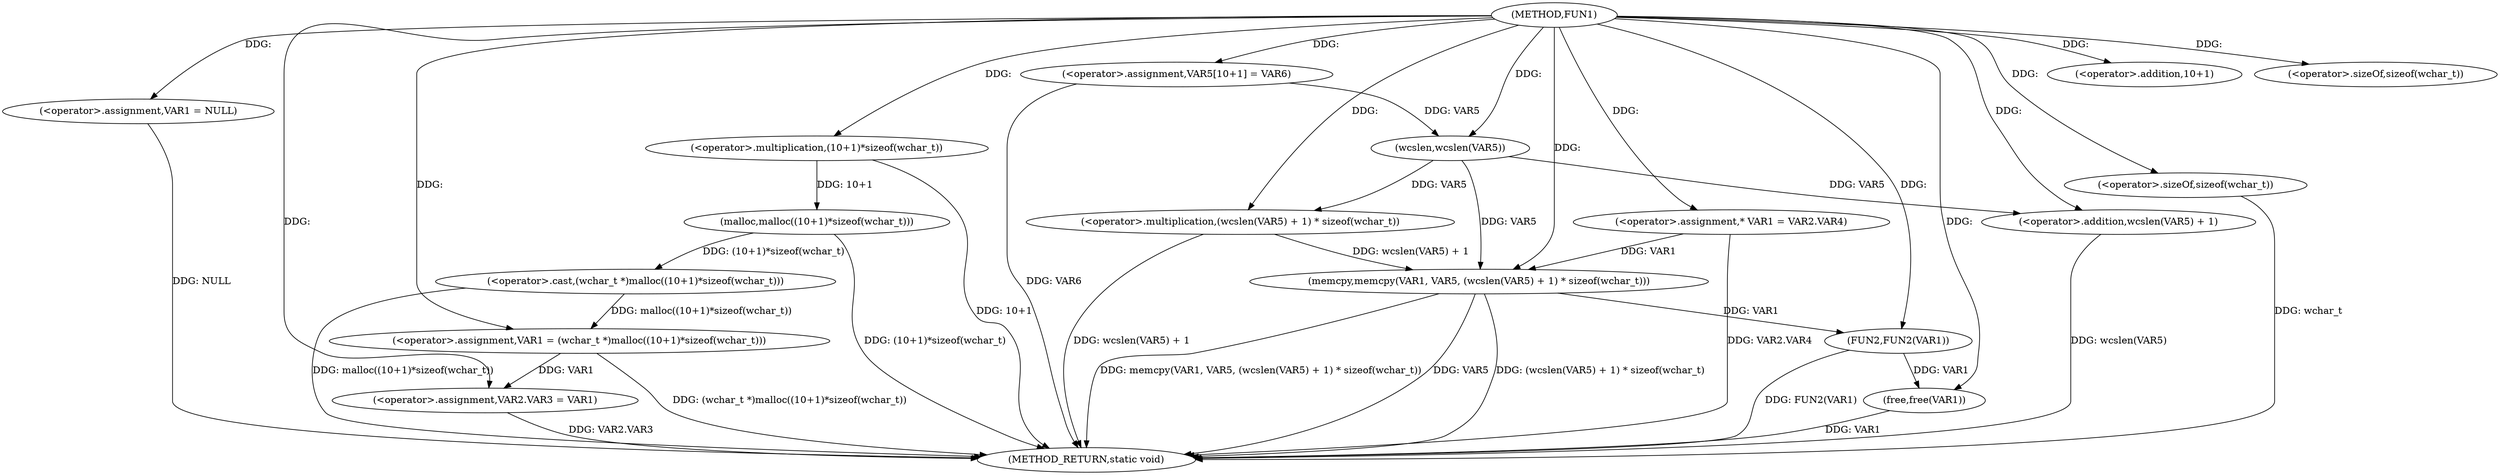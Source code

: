 digraph FUN1 {  
"1000100" [label = "(METHOD,FUN1)" ]
"1000149" [label = "(METHOD_RETURN,static void)" ]
"1000104" [label = "(<operator>.assignment,VAR1 = NULL)" ]
"1000107" [label = "(<operator>.assignment,VAR1 = (wchar_t *)malloc((10+1)*sizeof(wchar_t)))" ]
"1000109" [label = "(<operator>.cast,(wchar_t *)malloc((10+1)*sizeof(wchar_t)))" ]
"1000111" [label = "(malloc,malloc((10+1)*sizeof(wchar_t)))" ]
"1000112" [label = "(<operator>.multiplication,(10+1)*sizeof(wchar_t))" ]
"1000113" [label = "(<operator>.addition,10+1)" ]
"1000116" [label = "(<operator>.sizeOf,sizeof(wchar_t))" ]
"1000118" [label = "(<operator>.assignment,VAR2.VAR3 = VAR1)" ]
"1000125" [label = "(<operator>.assignment,* VAR1 = VAR2.VAR4)" ]
"1000132" [label = "(<operator>.assignment,VAR5[10+1] = VAR6)" ]
"1000135" [label = "(memcpy,memcpy(VAR1, VAR5, (wcslen(VAR5) + 1) * sizeof(wchar_t)))" ]
"1000138" [label = "(<operator>.multiplication,(wcslen(VAR5) + 1) * sizeof(wchar_t))" ]
"1000139" [label = "(<operator>.addition,wcslen(VAR5) + 1)" ]
"1000140" [label = "(wcslen,wcslen(VAR5))" ]
"1000143" [label = "(<operator>.sizeOf,sizeof(wchar_t))" ]
"1000145" [label = "(FUN2,FUN2(VAR1))" ]
"1000147" [label = "(free,free(VAR1))" ]
  "1000139" -> "1000149"  [ label = "DDG: wcslen(VAR5)"] 
  "1000147" -> "1000149"  [ label = "DDG: VAR1"] 
  "1000125" -> "1000149"  [ label = "DDG: VAR2.VAR4"] 
  "1000111" -> "1000149"  [ label = "DDG: (10+1)*sizeof(wchar_t)"] 
  "1000135" -> "1000149"  [ label = "DDG: (wcslen(VAR5) + 1) * sizeof(wchar_t)"] 
  "1000118" -> "1000149"  [ label = "DDG: VAR2.VAR3"] 
  "1000138" -> "1000149"  [ label = "DDG: wcslen(VAR5) + 1"] 
  "1000143" -> "1000149"  [ label = "DDG: wchar_t"] 
  "1000132" -> "1000149"  [ label = "DDG: VAR6"] 
  "1000135" -> "1000149"  [ label = "DDG: memcpy(VAR1, VAR5, (wcslen(VAR5) + 1) * sizeof(wchar_t))"] 
  "1000112" -> "1000149"  [ label = "DDG: 10+1"] 
  "1000145" -> "1000149"  [ label = "DDG: FUN2(VAR1)"] 
  "1000109" -> "1000149"  [ label = "DDG: malloc((10+1)*sizeof(wchar_t))"] 
  "1000135" -> "1000149"  [ label = "DDG: VAR5"] 
  "1000104" -> "1000149"  [ label = "DDG: NULL"] 
  "1000107" -> "1000149"  [ label = "DDG: (wchar_t *)malloc((10+1)*sizeof(wchar_t))"] 
  "1000100" -> "1000104"  [ label = "DDG: "] 
  "1000109" -> "1000107"  [ label = "DDG: malloc((10+1)*sizeof(wchar_t))"] 
  "1000100" -> "1000107"  [ label = "DDG: "] 
  "1000111" -> "1000109"  [ label = "DDG: (10+1)*sizeof(wchar_t)"] 
  "1000112" -> "1000111"  [ label = "DDG: 10+1"] 
  "1000100" -> "1000112"  [ label = "DDG: "] 
  "1000100" -> "1000113"  [ label = "DDG: "] 
  "1000100" -> "1000116"  [ label = "DDG: "] 
  "1000107" -> "1000118"  [ label = "DDG: VAR1"] 
  "1000100" -> "1000118"  [ label = "DDG: "] 
  "1000100" -> "1000125"  [ label = "DDG: "] 
  "1000100" -> "1000132"  [ label = "DDG: "] 
  "1000125" -> "1000135"  [ label = "DDG: VAR1"] 
  "1000100" -> "1000135"  [ label = "DDG: "] 
  "1000140" -> "1000135"  [ label = "DDG: VAR5"] 
  "1000138" -> "1000135"  [ label = "DDG: wcslen(VAR5) + 1"] 
  "1000140" -> "1000138"  [ label = "DDG: VAR5"] 
  "1000100" -> "1000138"  [ label = "DDG: "] 
  "1000140" -> "1000139"  [ label = "DDG: VAR5"] 
  "1000132" -> "1000140"  [ label = "DDG: VAR5"] 
  "1000100" -> "1000140"  [ label = "DDG: "] 
  "1000100" -> "1000139"  [ label = "DDG: "] 
  "1000100" -> "1000143"  [ label = "DDG: "] 
  "1000135" -> "1000145"  [ label = "DDG: VAR1"] 
  "1000100" -> "1000145"  [ label = "DDG: "] 
  "1000145" -> "1000147"  [ label = "DDG: VAR1"] 
  "1000100" -> "1000147"  [ label = "DDG: "] 
}
